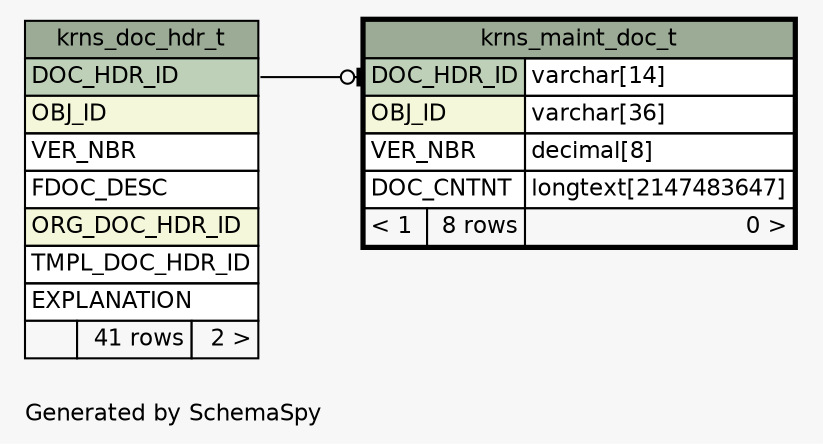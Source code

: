 // dot 2.28.0 on Mac OS X 10.7.2
// SchemaSpy rev 590
digraph "oneDegreeRelationshipsDiagram" {
  graph [
    rankdir="RL"
    bgcolor="#f7f7f7"
    label="\nGenerated by SchemaSpy"
    labeljust="l"
    nodesep="0.18"
    ranksep="0.46"
    fontname="Helvetica"
    fontsize="11"
  ];
  node [
    fontname="Helvetica"
    fontsize="11"
    shape="plaintext"
  ];
  edge [
    arrowsize="0.8"
  ];
  "krns_maint_doc_t":"DOC_HDR_ID":w -> "krns_doc_hdr_t":"DOC_HDR_ID":e [arrowhead=none dir=back arrowtail=teeodot];
  "krns_doc_hdr_t" [
    label=<
    <TABLE BORDER="0" CELLBORDER="1" CELLSPACING="0" BGCOLOR="#ffffff">
      <TR><TD COLSPAN="3" BGCOLOR="#9bab96" ALIGN="CENTER">krns_doc_hdr_t</TD></TR>
      <TR><TD PORT="DOC_HDR_ID" COLSPAN="3" BGCOLOR="#bed1b8" ALIGN="LEFT">DOC_HDR_ID</TD></TR>
      <TR><TD PORT="OBJ_ID" COLSPAN="3" BGCOLOR="#f4f7da" ALIGN="LEFT">OBJ_ID</TD></TR>
      <TR><TD PORT="VER_NBR" COLSPAN="3" ALIGN="LEFT">VER_NBR</TD></TR>
      <TR><TD PORT="FDOC_DESC" COLSPAN="3" ALIGN="LEFT">FDOC_DESC</TD></TR>
      <TR><TD PORT="ORG_DOC_HDR_ID" COLSPAN="3" BGCOLOR="#f4f7da" ALIGN="LEFT">ORG_DOC_HDR_ID</TD></TR>
      <TR><TD PORT="TMPL_DOC_HDR_ID" COLSPAN="3" ALIGN="LEFT">TMPL_DOC_HDR_ID</TD></TR>
      <TR><TD PORT="EXPLANATION" COLSPAN="3" ALIGN="LEFT">EXPLANATION</TD></TR>
      <TR><TD ALIGN="LEFT" BGCOLOR="#f7f7f7">  </TD><TD ALIGN="RIGHT" BGCOLOR="#f7f7f7">41 rows</TD><TD ALIGN="RIGHT" BGCOLOR="#f7f7f7">2 &gt;</TD></TR>
    </TABLE>>
    URL="krns_doc_hdr_t.html"
    tooltip="krns_doc_hdr_t"
  ];
  "krns_maint_doc_t" [
    label=<
    <TABLE BORDER="2" CELLBORDER="1" CELLSPACING="0" BGCOLOR="#ffffff">
      <TR><TD COLSPAN="3" BGCOLOR="#9bab96" ALIGN="CENTER">krns_maint_doc_t</TD></TR>
      <TR><TD PORT="DOC_HDR_ID" COLSPAN="2" BGCOLOR="#bed1b8" ALIGN="LEFT">DOC_HDR_ID</TD><TD PORT="DOC_HDR_ID.type" ALIGN="LEFT">varchar[14]</TD></TR>
      <TR><TD PORT="OBJ_ID" COLSPAN="2" BGCOLOR="#f4f7da" ALIGN="LEFT">OBJ_ID</TD><TD PORT="OBJ_ID.type" ALIGN="LEFT">varchar[36]</TD></TR>
      <TR><TD PORT="VER_NBR" COLSPAN="2" ALIGN="LEFT">VER_NBR</TD><TD PORT="VER_NBR.type" ALIGN="LEFT">decimal[8]</TD></TR>
      <TR><TD PORT="DOC_CNTNT" COLSPAN="2" ALIGN="LEFT">DOC_CNTNT</TD><TD PORT="DOC_CNTNT.type" ALIGN="LEFT">longtext[2147483647]</TD></TR>
      <TR><TD ALIGN="LEFT" BGCOLOR="#f7f7f7">&lt; 1</TD><TD ALIGN="RIGHT" BGCOLOR="#f7f7f7">8 rows</TD><TD ALIGN="RIGHT" BGCOLOR="#f7f7f7">0 &gt;</TD></TR>
    </TABLE>>
    URL="krns_maint_doc_t.html"
    tooltip="krns_maint_doc_t"
  ];
}
